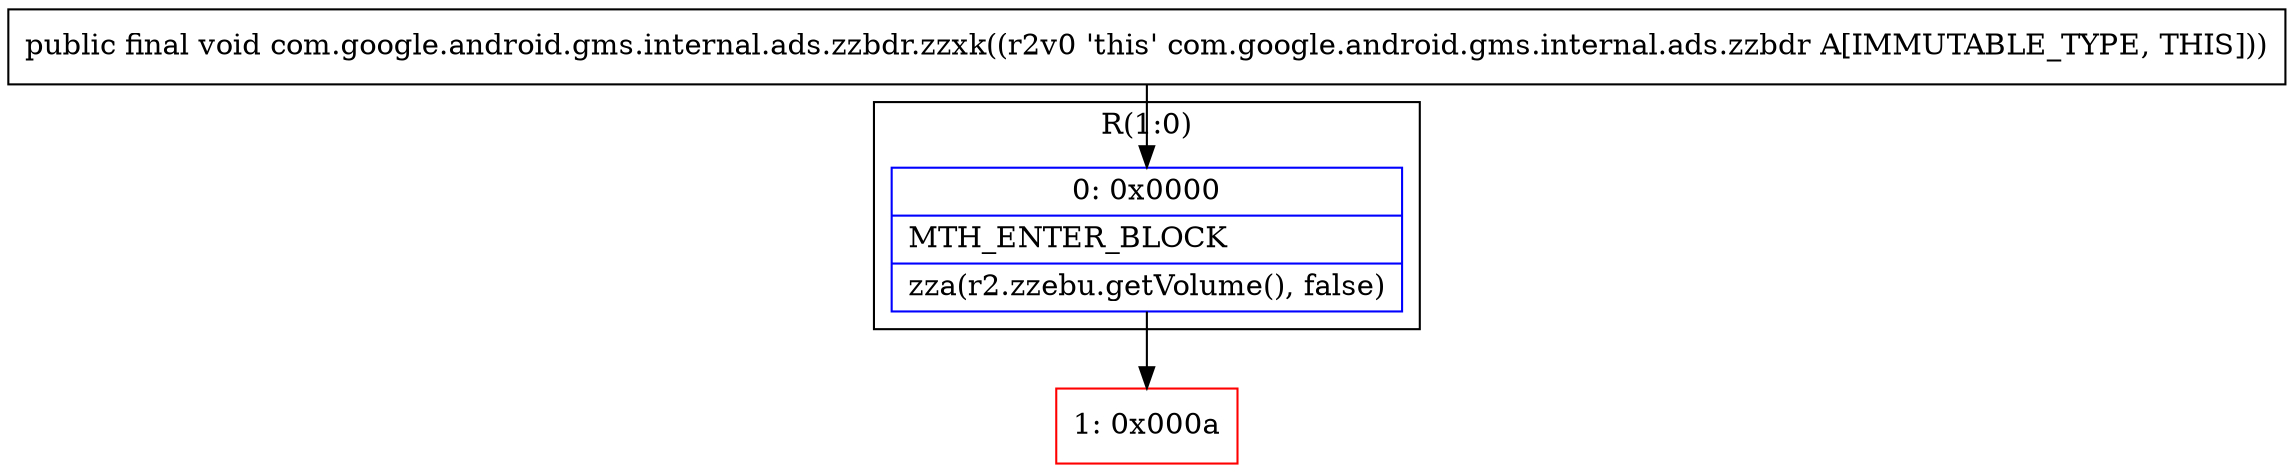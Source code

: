 digraph "CFG forcom.google.android.gms.internal.ads.zzbdr.zzxk()V" {
subgraph cluster_Region_212440016 {
label = "R(1:0)";
node [shape=record,color=blue];
Node_0 [shape=record,label="{0\:\ 0x0000|MTH_ENTER_BLOCK\l|zza(r2.zzebu.getVolume(), false)\l}"];
}
Node_1 [shape=record,color=red,label="{1\:\ 0x000a}"];
MethodNode[shape=record,label="{public final void com.google.android.gms.internal.ads.zzbdr.zzxk((r2v0 'this' com.google.android.gms.internal.ads.zzbdr A[IMMUTABLE_TYPE, THIS])) }"];
MethodNode -> Node_0;
Node_0 -> Node_1;
}


